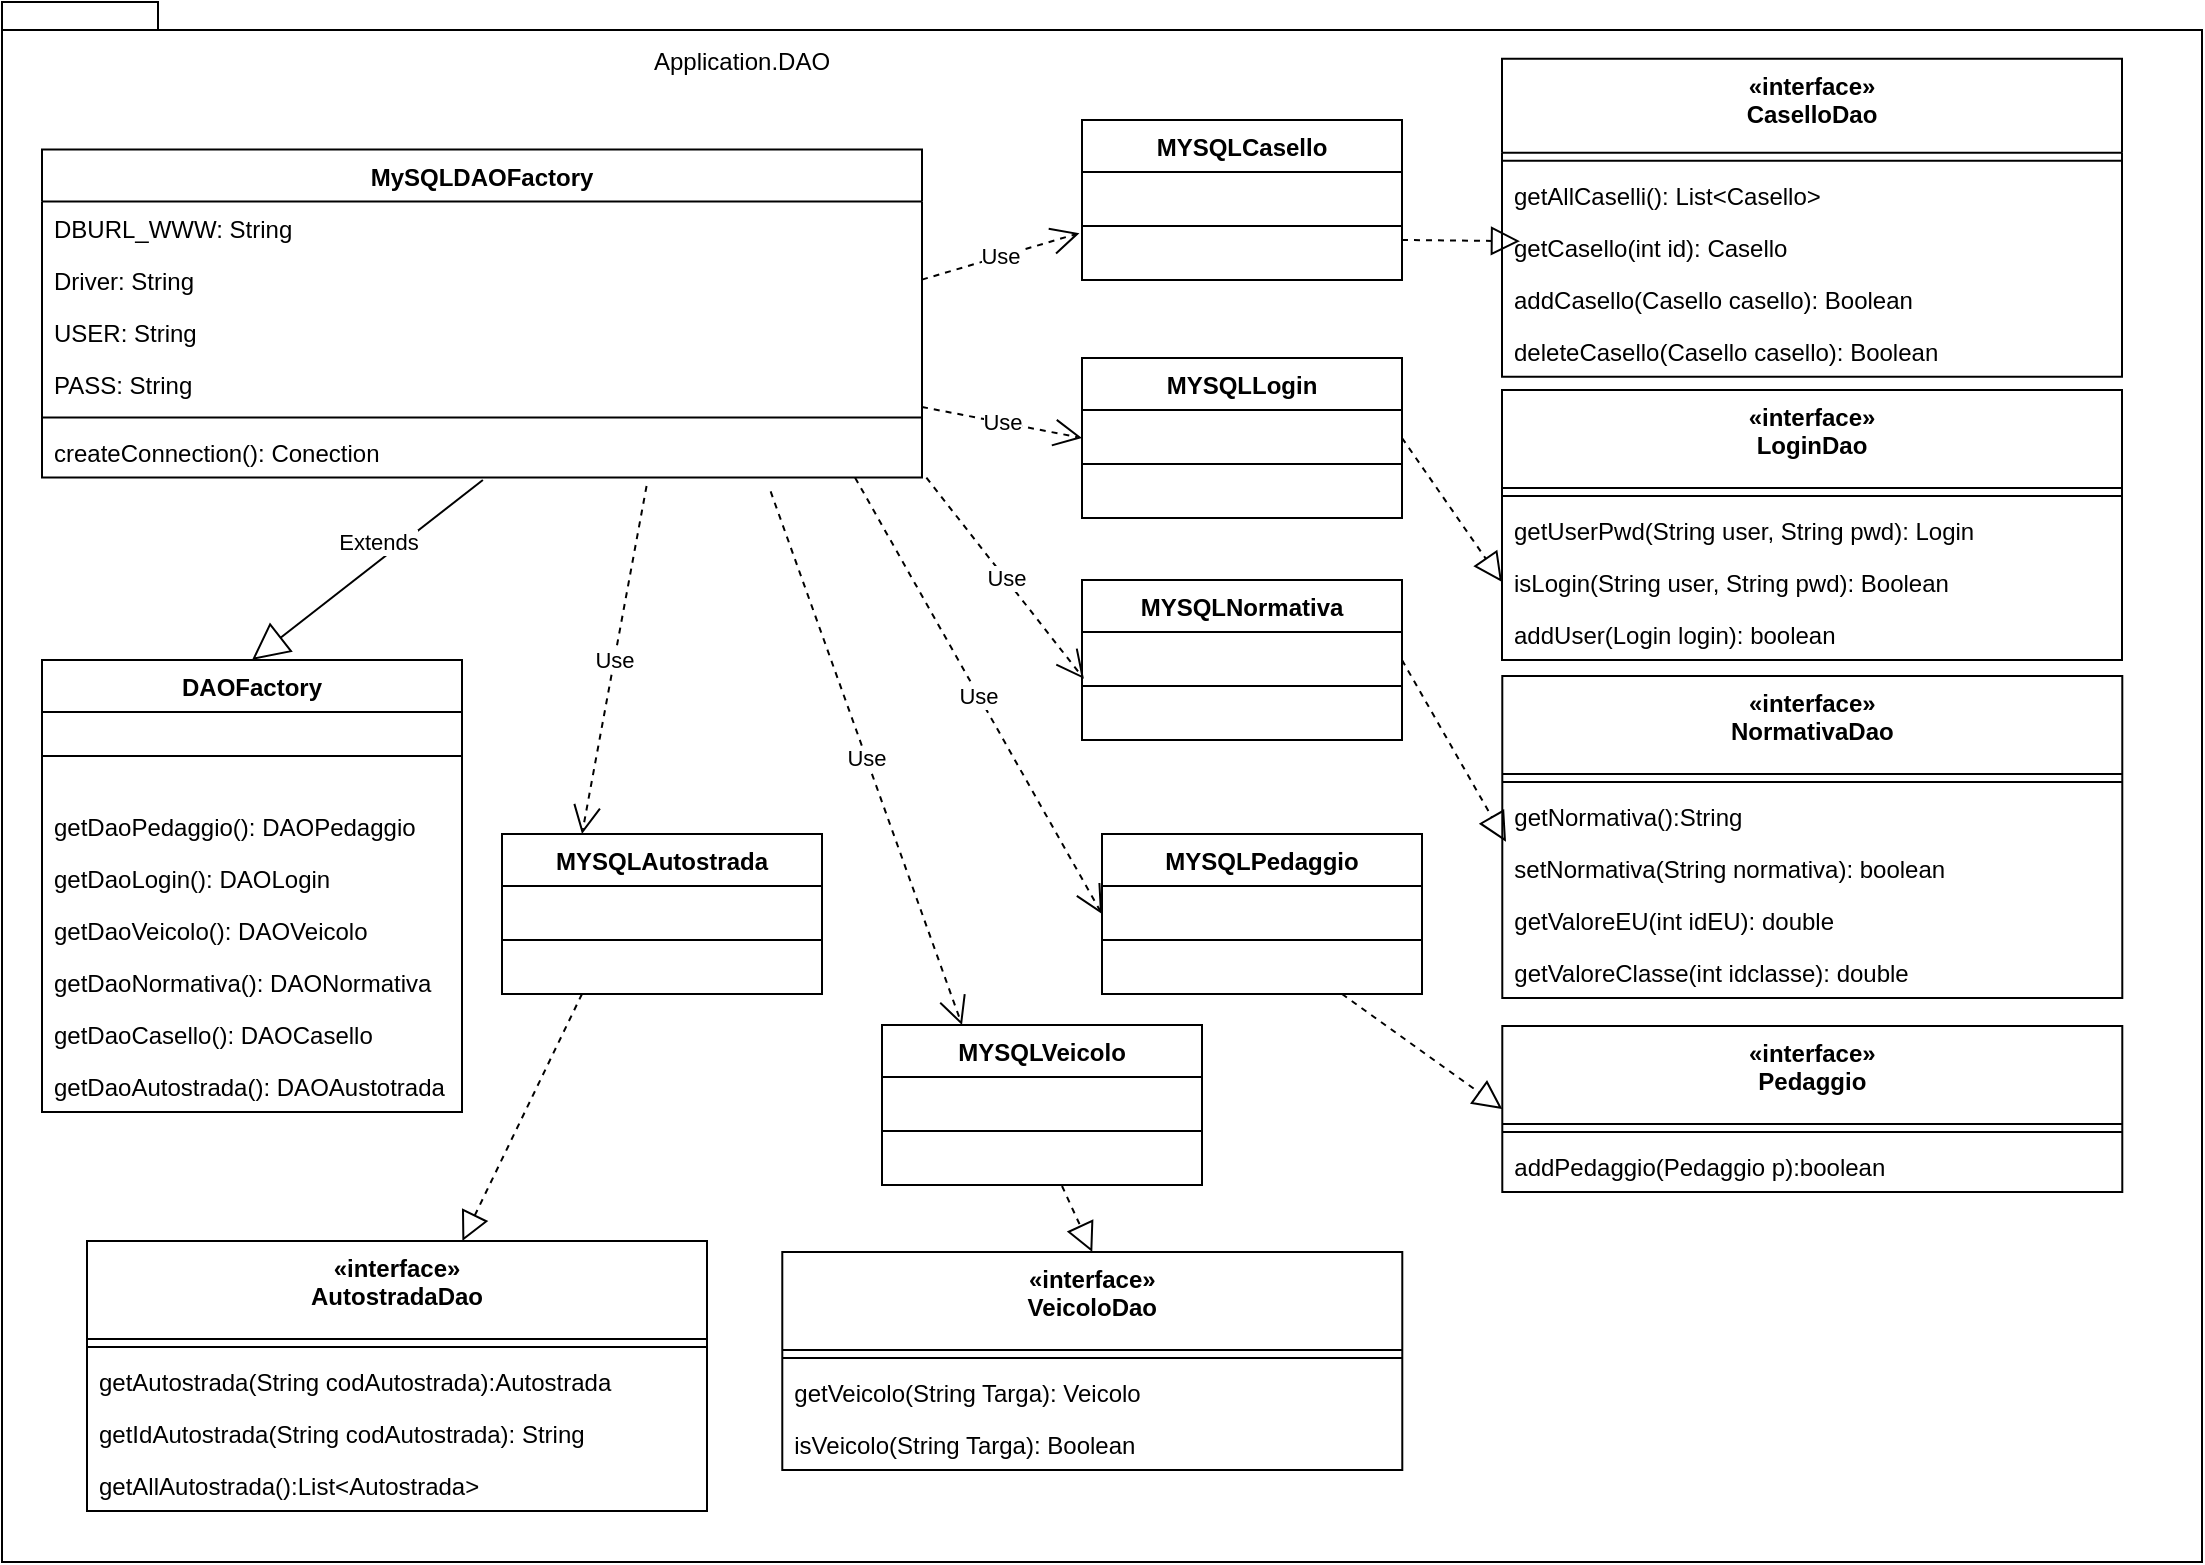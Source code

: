 <mxfile version="11.0.5" type="device"><diagram id="7dvtGzjbngp0CFDmLog4" name="Page-1"><mxGraphModel dx="1343" dy="701" grid="1" gridSize="10" guides="1" tooltips="1" connect="1" arrows="1" fold="1" page="1" pageScale="1" pageWidth="827" pageHeight="1169" math="0" shadow="0"><root><mxCell id="0"/><mxCell id="1" parent="0"/><mxCell id="u0FF4flgNz_m2kAnVrh7-1" value="" style="shape=folder;fontStyle=1;spacingTop=10;tabWidth=40;tabHeight=14;tabPosition=left;html=1;align=left;" parent="1" vertex="1"><mxGeometry x="60" y="70" width="1100" height="780" as="geometry"/></mxCell><mxCell id="u0FF4flgNz_m2kAnVrh7-2" value="Application.DAO" style="text;html=1;strokeColor=none;fillColor=none;align=center;verticalAlign=middle;whiteSpace=wrap;rounded=0;" parent="1" vertex="1"><mxGeometry x="410" y="90" width="40" height="20" as="geometry"/></mxCell><mxCell id="u0FF4flgNz_m2kAnVrh7-44" value="MySQLDAOFactory" style="swimlane;fontStyle=1;align=center;verticalAlign=top;childLayout=stackLayout;horizontal=1;startSize=26;horizontalStack=0;resizeParent=1;resizeParentMax=0;resizeLast=0;collapsible=1;marginBottom=0;" parent="1" vertex="1"><mxGeometry x="80" y="143.8" width="440" height="164" as="geometry"/></mxCell><mxCell id="u0FF4flgNz_m2kAnVrh7-45" value="DBURL_WWW: String" style="text;strokeColor=none;fillColor=none;align=left;verticalAlign=top;spacingLeft=4;spacingRight=4;overflow=hidden;rotatable=0;points=[[0,0.5],[1,0.5]];portConstraint=eastwest;" parent="u0FF4flgNz_m2kAnVrh7-44" vertex="1"><mxGeometry y="26" width="440" height="26" as="geometry"/></mxCell><mxCell id="LSUnrRt5r26_tsTlxtmJ-23" value="Driver: String" style="text;strokeColor=none;fillColor=none;align=left;verticalAlign=top;spacingLeft=4;spacingRight=4;overflow=hidden;rotatable=0;points=[[0,0.5],[1,0.5]];portConstraint=eastwest;" vertex="1" parent="u0FF4flgNz_m2kAnVrh7-44"><mxGeometry y="52" width="440" height="26" as="geometry"/></mxCell><mxCell id="LSUnrRt5r26_tsTlxtmJ-25" value="USER: String" style="text;strokeColor=none;fillColor=none;align=left;verticalAlign=top;spacingLeft=4;spacingRight=4;overflow=hidden;rotatable=0;points=[[0,0.5],[1,0.5]];portConstraint=eastwest;" vertex="1" parent="u0FF4flgNz_m2kAnVrh7-44"><mxGeometry y="78" width="440" height="26" as="geometry"/></mxCell><mxCell id="LSUnrRt5r26_tsTlxtmJ-24" value="PASS: String" style="text;strokeColor=none;fillColor=none;align=left;verticalAlign=top;spacingLeft=4;spacingRight=4;overflow=hidden;rotatable=0;points=[[0,0.5],[1,0.5]];portConstraint=eastwest;" vertex="1" parent="u0FF4flgNz_m2kAnVrh7-44"><mxGeometry y="104" width="440" height="26" as="geometry"/></mxCell><mxCell id="u0FF4flgNz_m2kAnVrh7-51" value="" style="line;strokeWidth=1;fillColor=none;align=left;verticalAlign=middle;spacingTop=-1;spacingLeft=3;spacingRight=3;rotatable=0;labelPosition=right;points=[];portConstraint=eastwest;" parent="u0FF4flgNz_m2kAnVrh7-44" vertex="1"><mxGeometry y="130" width="440" height="8" as="geometry"/></mxCell><mxCell id="LSUnrRt5r26_tsTlxtmJ-19" value="createConnection(): Conection" style="text;strokeColor=none;fillColor=none;align=left;verticalAlign=top;spacingLeft=4;spacingRight=4;overflow=hidden;rotatable=0;points=[[0,0.5],[1,0.5]];portConstraint=eastwest;" vertex="1" parent="u0FF4flgNz_m2kAnVrh7-44"><mxGeometry y="138" width="440" height="26" as="geometry"/></mxCell><mxCell id="u0FF4flgNz_m2kAnVrh7-53" value="DAOFactory" style="swimlane;fontStyle=1;align=center;verticalAlign=top;childLayout=stackLayout;horizontal=1;startSize=26;horizontalStack=0;resizeParent=1;resizeParentMax=0;resizeLast=0;collapsible=1;marginBottom=0;" parent="1" vertex="1"><mxGeometry x="80" y="399" width="210" height="226" as="geometry"/></mxCell><mxCell id="u0FF4flgNz_m2kAnVrh7-60" value="" style="line;strokeWidth=1;fillColor=none;align=left;verticalAlign=middle;spacingTop=-1;spacingLeft=3;spacingRight=3;rotatable=0;labelPosition=right;points=[];portConstraint=eastwest;" parent="u0FF4flgNz_m2kAnVrh7-53" vertex="1"><mxGeometry y="26" width="210" height="44" as="geometry"/></mxCell><mxCell id="LSUnrRt5r26_tsTlxtmJ-27" value="getDaoPedaggio(): DAOPedaggio" style="text;strokeColor=none;fillColor=none;align=left;verticalAlign=top;spacingLeft=4;spacingRight=4;overflow=hidden;rotatable=0;points=[[0,0.5],[1,0.5]];portConstraint=eastwest;" vertex="1" parent="u0FF4flgNz_m2kAnVrh7-53"><mxGeometry y="70" width="210" height="26" as="geometry"/></mxCell><mxCell id="LSUnrRt5r26_tsTlxtmJ-20" value="getDaoLogin(): DAOLogin" style="text;strokeColor=none;fillColor=none;align=left;verticalAlign=top;spacingLeft=4;spacingRight=4;overflow=hidden;rotatable=0;points=[[0,0.5],[1,0.5]];portConstraint=eastwest;" vertex="1" parent="u0FF4flgNz_m2kAnVrh7-53"><mxGeometry y="96" width="210" height="26" as="geometry"/></mxCell><mxCell id="LSUnrRt5r26_tsTlxtmJ-28" value="getDaoVeicolo(): DAOVeicolo" style="text;strokeColor=none;fillColor=none;align=left;verticalAlign=top;spacingLeft=4;spacingRight=4;overflow=hidden;rotatable=0;points=[[0,0.5],[1,0.5]];portConstraint=eastwest;" vertex="1" parent="u0FF4flgNz_m2kAnVrh7-53"><mxGeometry y="122" width="210" height="26" as="geometry"/></mxCell><mxCell id="LSUnrRt5r26_tsTlxtmJ-26" value="getDaoNormativa(): DAONormativa" style="text;strokeColor=none;fillColor=none;align=left;verticalAlign=top;spacingLeft=4;spacingRight=4;overflow=hidden;rotatable=0;points=[[0,0.5],[1,0.5]];portConstraint=eastwest;" vertex="1" parent="u0FF4flgNz_m2kAnVrh7-53"><mxGeometry y="148" width="210" height="26" as="geometry"/></mxCell><mxCell id="LSUnrRt5r26_tsTlxtmJ-29" value="getDaoCasello(): DAOCasello" style="text;strokeColor=none;fillColor=none;align=left;verticalAlign=top;spacingLeft=4;spacingRight=4;overflow=hidden;rotatable=0;points=[[0,0.5],[1,0.5]];portConstraint=eastwest;" vertex="1" parent="u0FF4flgNz_m2kAnVrh7-53"><mxGeometry y="174" width="210" height="26" as="geometry"/></mxCell><mxCell id="LSUnrRt5r26_tsTlxtmJ-22" value="getDaoAutostrada(): DAOAustotrada" style="text;strokeColor=none;fillColor=none;align=left;verticalAlign=top;spacingLeft=4;spacingRight=4;overflow=hidden;rotatable=0;points=[[0,0.5],[1,0.5]];portConstraint=eastwest;" vertex="1" parent="u0FF4flgNz_m2kAnVrh7-53"><mxGeometry y="200" width="210" height="26" as="geometry"/></mxCell><mxCell id="LSUnrRt5r26_tsTlxtmJ-31" value="Extends" style="endArrow=block;endSize=16;endFill=0;html=1;entryX=0.5;entryY=0;entryDx=0;entryDy=0;exitX=0.501;exitY=1.046;exitDx=0;exitDy=0;exitPerimeter=0;" edge="1" parent="1" source="LSUnrRt5r26_tsTlxtmJ-19" target="u0FF4flgNz_m2kAnVrh7-53"><mxGeometry x="-0.186" y="-7" width="160" relative="1" as="geometry"><mxPoint x="90" y="263.8" as="sourcePoint"/><mxPoint x="-5" y="81.8" as="targetPoint"/><Array as="points"/><mxPoint x="-1" as="offset"/></mxGeometry></mxCell><mxCell id="LSUnrRt5r26_tsTlxtmJ-39" value="MYSQLAutostrada" style="swimlane;fontStyle=1;align=center;verticalAlign=top;childLayout=stackLayout;horizontal=1;startSize=26;horizontalStack=0;resizeParent=1;resizeParentMax=0;resizeLast=0;collapsible=1;marginBottom=0;" vertex="1" parent="1"><mxGeometry x="310" y="486" width="160" height="80" as="geometry"/></mxCell><mxCell id="LSUnrRt5r26_tsTlxtmJ-41" value="" style="line;strokeWidth=1;fillColor=none;align=left;verticalAlign=middle;spacingTop=-1;spacingLeft=3;spacingRight=3;rotatable=0;labelPosition=right;points=[];portConstraint=eastwest;" vertex="1" parent="LSUnrRt5r26_tsTlxtmJ-39"><mxGeometry y="26" width="160" height="54" as="geometry"/></mxCell><mxCell id="LSUnrRt5r26_tsTlxtmJ-44" value="" style="endArrow=block;dashed=1;endFill=0;endSize=12;html=1;exitX=0.25;exitY=1;exitDx=0;exitDy=0;" edge="1" parent="1" source="LSUnrRt5r26_tsTlxtmJ-39" target="LSUnrRt5r26_tsTlxtmJ-49"><mxGeometry width="160" relative="1" as="geometry"><mxPoint x="410" y="570" as="sourcePoint"/><mxPoint x="680" y="440" as="targetPoint"/></mxGeometry></mxCell><mxCell id="LSUnrRt5r26_tsTlxtmJ-49" value="«interface»&#10;AutostradaDao" style="swimlane;fontStyle=1;align=center;verticalAlign=top;childLayout=stackLayout;horizontal=1;startSize=49;horizontalStack=0;resizeParent=1;resizeParentMax=0;resizeLast=0;collapsible=1;marginBottom=0;" vertex="1" parent="1"><mxGeometry x="102.5" y="689.5" width="310" height="135" as="geometry"/></mxCell><mxCell id="LSUnrRt5r26_tsTlxtmJ-51" value="" style="line;strokeWidth=1;fillColor=none;align=left;verticalAlign=middle;spacingTop=-1;spacingLeft=3;spacingRight=3;rotatable=0;labelPosition=right;points=[];portConstraint=eastwest;" vertex="1" parent="LSUnrRt5r26_tsTlxtmJ-49"><mxGeometry y="49" width="310" height="8" as="geometry"/></mxCell><mxCell id="LSUnrRt5r26_tsTlxtmJ-52" value="getAutostrada(String codAutostrada):Autostrada" style="text;strokeColor=none;fillColor=none;align=left;verticalAlign=top;spacingLeft=4;spacingRight=4;overflow=hidden;rotatable=0;points=[[0,0.5],[1,0.5]];portConstraint=eastwest;" vertex="1" parent="LSUnrRt5r26_tsTlxtmJ-49"><mxGeometry y="57" width="310" height="26" as="geometry"/></mxCell><mxCell id="LSUnrRt5r26_tsTlxtmJ-53" value="getIdAutostrada(String codAutostrada): String" style="text;strokeColor=none;fillColor=none;align=left;verticalAlign=top;spacingLeft=4;spacingRight=4;overflow=hidden;rotatable=0;points=[[0,0.5],[1,0.5]];portConstraint=eastwest;" vertex="1" parent="LSUnrRt5r26_tsTlxtmJ-49"><mxGeometry y="83" width="310" height="26" as="geometry"/></mxCell><mxCell id="LSUnrRt5r26_tsTlxtmJ-55" value="getAllAutostrada():List&lt;Autostrada&gt; " style="text;strokeColor=none;fillColor=none;align=left;verticalAlign=top;spacingLeft=4;spacingRight=4;overflow=hidden;rotatable=0;points=[[0,0.5],[1,0.5]];portConstraint=eastwest;" vertex="1" parent="LSUnrRt5r26_tsTlxtmJ-49"><mxGeometry y="109" width="310" height="26" as="geometry"/></mxCell><mxCell id="LSUnrRt5r26_tsTlxtmJ-54" value="Use" style="endArrow=open;endSize=12;dashed=1;html=1;exitX=0.687;exitY=1.162;exitDx=0;exitDy=0;exitPerimeter=0;entryX=0.25;entryY=0;entryDx=0;entryDy=0;" edge="1" parent="1" source="LSUnrRt5r26_tsTlxtmJ-19" target="LSUnrRt5r26_tsTlxtmJ-39"><mxGeometry width="160" relative="1" as="geometry"><mxPoint x="430" y="260" as="sourcePoint"/><mxPoint x="590" y="260" as="targetPoint"/></mxGeometry></mxCell><mxCell id="LSUnrRt5r26_tsTlxtmJ-56" value="MYSQLVeicolo" style="swimlane;fontStyle=1;align=center;verticalAlign=top;childLayout=stackLayout;horizontal=1;startSize=26;horizontalStack=0;resizeParent=1;resizeParentMax=0;resizeLast=0;collapsible=1;marginBottom=0;" vertex="1" parent="1"><mxGeometry x="500" y="581.5" width="160" height="80" as="geometry"/></mxCell><mxCell id="LSUnrRt5r26_tsTlxtmJ-57" value="" style="line;strokeWidth=1;fillColor=none;align=left;verticalAlign=middle;spacingTop=-1;spacingLeft=3;spacingRight=3;rotatable=0;labelPosition=right;points=[];portConstraint=eastwest;" vertex="1" parent="LSUnrRt5r26_tsTlxtmJ-56"><mxGeometry y="26" width="160" height="54" as="geometry"/></mxCell><mxCell id="LSUnrRt5r26_tsTlxtmJ-58" value="MYSQLPedaggio" style="swimlane;fontStyle=1;align=center;verticalAlign=top;childLayout=stackLayout;horizontal=1;startSize=26;horizontalStack=0;resizeParent=1;resizeParentMax=0;resizeLast=0;collapsible=1;marginBottom=0;" vertex="1" parent="1"><mxGeometry x="610" y="486" width="160" height="80" as="geometry"/></mxCell><mxCell id="LSUnrRt5r26_tsTlxtmJ-59" value="" style="line;strokeWidth=1;fillColor=none;align=left;verticalAlign=middle;spacingTop=-1;spacingLeft=3;spacingRight=3;rotatable=0;labelPosition=right;points=[];portConstraint=eastwest;" vertex="1" parent="LSUnrRt5r26_tsTlxtmJ-58"><mxGeometry y="26" width="160" height="54" as="geometry"/></mxCell><mxCell id="LSUnrRt5r26_tsTlxtmJ-60" value="MYSQLNormativa" style="swimlane;fontStyle=1;align=center;verticalAlign=top;childLayout=stackLayout;horizontal=1;startSize=26;horizontalStack=0;resizeParent=1;resizeParentMax=0;resizeLast=0;collapsible=1;marginBottom=0;" vertex="1" parent="1"><mxGeometry x="600" y="359" width="160" height="80" as="geometry"/></mxCell><mxCell id="LSUnrRt5r26_tsTlxtmJ-61" value="" style="line;strokeWidth=1;fillColor=none;align=left;verticalAlign=middle;spacingTop=-1;spacingLeft=3;spacingRight=3;rotatable=0;labelPosition=right;points=[];portConstraint=eastwest;" vertex="1" parent="LSUnrRt5r26_tsTlxtmJ-60"><mxGeometry y="26" width="160" height="54" as="geometry"/></mxCell><mxCell id="LSUnrRt5r26_tsTlxtmJ-62" value="MYSQLLogin" style="swimlane;fontStyle=1;align=center;verticalAlign=top;childLayout=stackLayout;horizontal=1;startSize=26;horizontalStack=0;resizeParent=1;resizeParentMax=0;resizeLast=0;collapsible=1;marginBottom=0;" vertex="1" parent="1"><mxGeometry x="600" y="248" width="160" height="80" as="geometry"/></mxCell><mxCell id="LSUnrRt5r26_tsTlxtmJ-66" value="Use" style="endArrow=open;endSize=12;dashed=1;html=1;entryX=0;entryY=0.5;entryDx=0;entryDy=0;" edge="1" parent="LSUnrRt5r26_tsTlxtmJ-62" target="LSUnrRt5r26_tsTlxtmJ-62"><mxGeometry width="160" relative="1" as="geometry"><mxPoint x="-80" y="24.5" as="sourcePoint"/><mxPoint x="80" y="24.5" as="targetPoint"/></mxGeometry></mxCell><mxCell id="LSUnrRt5r26_tsTlxtmJ-63" value="" style="line;strokeWidth=1;fillColor=none;align=left;verticalAlign=middle;spacingTop=-1;spacingLeft=3;spacingRight=3;rotatable=0;labelPosition=right;points=[];portConstraint=eastwest;" vertex="1" parent="LSUnrRt5r26_tsTlxtmJ-62"><mxGeometry y="26" width="160" height="54" as="geometry"/></mxCell><mxCell id="LSUnrRt5r26_tsTlxtmJ-64" value="MYSQLCasello" style="swimlane;fontStyle=1;align=center;verticalAlign=top;childLayout=stackLayout;horizontal=1;startSize=26;horizontalStack=0;resizeParent=1;resizeParentMax=0;resizeLast=0;collapsible=1;marginBottom=0;" vertex="1" parent="1"><mxGeometry x="600" y="129" width="160" height="80" as="geometry"/></mxCell><mxCell id="LSUnrRt5r26_tsTlxtmJ-65" value="" style="line;strokeWidth=1;fillColor=none;align=left;verticalAlign=middle;spacingTop=-1;spacingLeft=3;spacingRight=3;rotatable=0;labelPosition=right;points=[];portConstraint=eastwest;" vertex="1" parent="LSUnrRt5r26_tsTlxtmJ-64"><mxGeometry y="26" width="160" height="54" as="geometry"/></mxCell><mxCell id="LSUnrRt5r26_tsTlxtmJ-77" value="Use" style="endArrow=open;endSize=12;dashed=1;html=1;exitX=1.005;exitY=1.002;exitDx=0;exitDy=0;exitPerimeter=0;entryX=0.006;entryY=0.434;entryDx=0;entryDy=0;entryPerimeter=0;" edge="1" parent="1" source="LSUnrRt5r26_tsTlxtmJ-19" target="LSUnrRt5r26_tsTlxtmJ-61"><mxGeometry width="160" relative="1" as="geometry"><mxPoint x="412.5" y="350" as="sourcePoint"/><mxPoint x="572.5" y="350" as="targetPoint"/></mxGeometry></mxCell><mxCell id="LSUnrRt5r26_tsTlxtmJ-78" value="Use" style="endArrow=open;endSize=12;dashed=1;html=1;exitX=0.924;exitY=1.002;exitDx=0;exitDy=0;exitPerimeter=0;entryX=0;entryY=0.5;entryDx=0;entryDy=0;" edge="1" parent="1" source="LSUnrRt5r26_tsTlxtmJ-19" target="LSUnrRt5r26_tsTlxtmJ-58"><mxGeometry width="160" relative="1" as="geometry"><mxPoint x="450" y="390" as="sourcePoint"/><mxPoint x="610" y="390" as="targetPoint"/></mxGeometry></mxCell><mxCell id="LSUnrRt5r26_tsTlxtmJ-79" value="Use" style="endArrow=open;endSize=12;dashed=1;html=1;exitX=0.828;exitY=1.266;exitDx=0;exitDy=0;exitPerimeter=0;entryX=0.25;entryY=0;entryDx=0;entryDy=0;" edge="1" parent="1" source="LSUnrRt5r26_tsTlxtmJ-19" target="LSUnrRt5r26_tsTlxtmJ-56"><mxGeometry width="160" relative="1" as="geometry"><mxPoint x="460" y="400" as="sourcePoint"/><mxPoint x="620" y="400" as="targetPoint"/></mxGeometry></mxCell><mxCell id="LSUnrRt5r26_tsTlxtmJ-80" value="Use" style="endArrow=open;endSize=12;dashed=1;html=1;exitX=1;exitY=0.5;exitDx=0;exitDy=0;entryX=-0.008;entryY=0.566;entryDx=0;entryDy=0;entryPerimeter=0;" edge="1" parent="1" source="LSUnrRt5r26_tsTlxtmJ-23" target="LSUnrRt5r26_tsTlxtmJ-65"><mxGeometry width="160" relative="1" as="geometry"><mxPoint x="520" y="209" as="sourcePoint"/><mxPoint x="680" y="209" as="targetPoint"/><Array as="points"/></mxGeometry></mxCell><mxCell id="LSUnrRt5r26_tsTlxtmJ-81" value="«interface»&#10;NormativaDao" style="swimlane;fontStyle=1;align=center;verticalAlign=top;childLayout=stackLayout;horizontal=1;startSize=49;horizontalStack=0;resizeParent=1;resizeParentMax=0;resizeLast=0;collapsible=1;marginBottom=0;" vertex="1" parent="1"><mxGeometry x="810.143" y="407" width="310" height="161" as="geometry"/></mxCell><mxCell id="LSUnrRt5r26_tsTlxtmJ-82" value="" style="line;strokeWidth=1;fillColor=none;align=left;verticalAlign=middle;spacingTop=-1;spacingLeft=3;spacingRight=3;rotatable=0;labelPosition=right;points=[];portConstraint=eastwest;" vertex="1" parent="LSUnrRt5r26_tsTlxtmJ-81"><mxGeometry y="49" width="310" height="8" as="geometry"/></mxCell><mxCell id="LSUnrRt5r26_tsTlxtmJ-83" value="getNormativa():String" style="text;strokeColor=none;fillColor=none;align=left;verticalAlign=top;spacingLeft=4;spacingRight=4;overflow=hidden;rotatable=0;points=[[0,0.5],[1,0.5]];portConstraint=eastwest;" vertex="1" parent="LSUnrRt5r26_tsTlxtmJ-81"><mxGeometry y="57" width="310" height="26" as="geometry"/></mxCell><mxCell id="LSUnrRt5r26_tsTlxtmJ-84" value="setNormativa(String normativa): boolean" style="text;strokeColor=none;fillColor=none;align=left;verticalAlign=top;spacingLeft=4;spacingRight=4;overflow=hidden;rotatable=0;points=[[0,0.5],[1,0.5]];portConstraint=eastwest;" vertex="1" parent="LSUnrRt5r26_tsTlxtmJ-81"><mxGeometry y="83" width="310" height="26" as="geometry"/></mxCell><mxCell id="LSUnrRt5r26_tsTlxtmJ-113" value="getValoreEU(int idEU): double" style="text;strokeColor=none;fillColor=none;align=left;verticalAlign=top;spacingLeft=4;spacingRight=4;overflow=hidden;rotatable=0;points=[[0,0.5],[1,0.5]];portConstraint=eastwest;" vertex="1" parent="LSUnrRt5r26_tsTlxtmJ-81"><mxGeometry y="109" width="310" height="26" as="geometry"/></mxCell><mxCell id="LSUnrRt5r26_tsTlxtmJ-85" value="getValoreClasse(int idclasse): double" style="text;strokeColor=none;fillColor=none;align=left;verticalAlign=top;spacingLeft=4;spacingRight=4;overflow=hidden;rotatable=0;points=[[0,0.5],[1,0.5]];portConstraint=eastwest;" vertex="1" parent="LSUnrRt5r26_tsTlxtmJ-81"><mxGeometry y="135" width="310" height="26" as="geometry"/></mxCell><mxCell id="LSUnrRt5r26_tsTlxtmJ-86" value="«interface»&#10;LoginDao" style="swimlane;fontStyle=1;align=center;verticalAlign=top;childLayout=stackLayout;horizontal=1;startSize=49;horizontalStack=0;resizeParent=1;resizeParentMax=0;resizeLast=0;collapsible=1;marginBottom=0;" vertex="1" parent="1"><mxGeometry x="810" y="264.0" width="310" height="135" as="geometry"/></mxCell><mxCell id="LSUnrRt5r26_tsTlxtmJ-87" value="" style="line;strokeWidth=1;fillColor=none;align=left;verticalAlign=middle;spacingTop=-1;spacingLeft=3;spacingRight=3;rotatable=0;labelPosition=right;points=[];portConstraint=eastwest;" vertex="1" parent="LSUnrRt5r26_tsTlxtmJ-86"><mxGeometry y="49" width="310" height="8" as="geometry"/></mxCell><mxCell id="LSUnrRt5r26_tsTlxtmJ-88" value="getUserPwd(String user, String pwd): Login" style="text;strokeColor=none;fillColor=none;align=left;verticalAlign=top;spacingLeft=4;spacingRight=4;overflow=hidden;rotatable=0;points=[[0,0.5],[1,0.5]];portConstraint=eastwest;" vertex="1" parent="LSUnrRt5r26_tsTlxtmJ-86"><mxGeometry y="57" width="310" height="26" as="geometry"/></mxCell><mxCell id="LSUnrRt5r26_tsTlxtmJ-89" value="isLogin(String user, String pwd): Boolean" style="text;strokeColor=none;fillColor=none;align=left;verticalAlign=top;spacingLeft=4;spacingRight=4;overflow=hidden;rotatable=0;points=[[0,0.5],[1,0.5]];portConstraint=eastwest;" vertex="1" parent="LSUnrRt5r26_tsTlxtmJ-86"><mxGeometry y="83" width="310" height="26" as="geometry"/></mxCell><mxCell id="LSUnrRt5r26_tsTlxtmJ-90" value="addUser(Login login): boolean" style="text;strokeColor=none;fillColor=none;align=left;verticalAlign=top;spacingLeft=4;spacingRight=4;overflow=hidden;rotatable=0;points=[[0,0.5],[1,0.5]];portConstraint=eastwest;" vertex="1" parent="LSUnrRt5r26_tsTlxtmJ-86"><mxGeometry y="109" width="310" height="26" as="geometry"/></mxCell><mxCell id="LSUnrRt5r26_tsTlxtmJ-91" value="«interface»&#10;CaselloDao" style="swimlane;fontStyle=1;align=center;verticalAlign=top;childLayout=stackLayout;horizontal=1;startSize=47;horizontalStack=0;resizeParent=1;resizeParentMax=0;resizeLast=0;collapsible=1;marginBottom=0;" vertex="1" parent="1"><mxGeometry x="810" y="98.429" width="310" height="159" as="geometry"/></mxCell><mxCell id="LSUnrRt5r26_tsTlxtmJ-92" value="" style="line;strokeWidth=1;fillColor=none;align=left;verticalAlign=middle;spacingTop=-1;spacingLeft=3;spacingRight=3;rotatable=0;labelPosition=right;points=[];portConstraint=eastwest;" vertex="1" parent="LSUnrRt5r26_tsTlxtmJ-91"><mxGeometry y="47" width="310" height="8" as="geometry"/></mxCell><mxCell id="LSUnrRt5r26_tsTlxtmJ-93" value="getAllCaselli(): List&lt;Casello&gt;" style="text;strokeColor=none;fillColor=none;align=left;verticalAlign=top;spacingLeft=4;spacingRight=4;overflow=hidden;rotatable=0;points=[[0,0.5],[1,0.5]];portConstraint=eastwest;" vertex="1" parent="LSUnrRt5r26_tsTlxtmJ-91"><mxGeometry y="55" width="310" height="26" as="geometry"/></mxCell><mxCell id="LSUnrRt5r26_tsTlxtmJ-94" value="getCasello(int id): Casello" style="text;strokeColor=none;fillColor=none;align=left;verticalAlign=top;spacingLeft=4;spacingRight=4;overflow=hidden;rotatable=0;points=[[0,0.5],[1,0.5]];portConstraint=eastwest;" vertex="1" parent="LSUnrRt5r26_tsTlxtmJ-91"><mxGeometry y="81" width="310" height="26" as="geometry"/></mxCell><mxCell id="LSUnrRt5r26_tsTlxtmJ-112" value="addCasello(Casello casello): Boolean" style="text;strokeColor=none;fillColor=none;align=left;verticalAlign=top;spacingLeft=4;spacingRight=4;overflow=hidden;rotatable=0;points=[[0,0.5],[1,0.5]];portConstraint=eastwest;" vertex="1" parent="LSUnrRt5r26_tsTlxtmJ-91"><mxGeometry y="107" width="310" height="26" as="geometry"/></mxCell><mxCell id="LSUnrRt5r26_tsTlxtmJ-111" value="deleteCasello(Casello casello): Boolean" style="text;strokeColor=none;fillColor=none;align=left;verticalAlign=top;spacingLeft=4;spacingRight=4;overflow=hidden;rotatable=0;points=[[0,0.5],[1,0.5]];portConstraint=eastwest;" vertex="1" parent="LSUnrRt5r26_tsTlxtmJ-91"><mxGeometry y="133" width="310" height="26" as="geometry"/></mxCell><mxCell id="LSUnrRt5r26_tsTlxtmJ-96" value="«interface»&#10;Pedaggio" style="swimlane;fontStyle=1;align=center;verticalAlign=top;childLayout=stackLayout;horizontal=1;startSize=49;horizontalStack=0;resizeParent=1;resizeParentMax=0;resizeLast=0;collapsible=1;marginBottom=0;" vertex="1" parent="1"><mxGeometry x="810.143" y="582" width="310" height="83" as="geometry"/></mxCell><mxCell id="LSUnrRt5r26_tsTlxtmJ-97" value="" style="line;strokeWidth=1;fillColor=none;align=left;verticalAlign=middle;spacingTop=-1;spacingLeft=3;spacingRight=3;rotatable=0;labelPosition=right;points=[];portConstraint=eastwest;" vertex="1" parent="LSUnrRt5r26_tsTlxtmJ-96"><mxGeometry y="49" width="310" height="8" as="geometry"/></mxCell><mxCell id="LSUnrRt5r26_tsTlxtmJ-98" value="addPedaggio(Pedaggio p):boolean" style="text;strokeColor=none;fillColor=none;align=left;verticalAlign=top;spacingLeft=4;spacingRight=4;overflow=hidden;rotatable=0;points=[[0,0.5],[1,0.5]];portConstraint=eastwest;" vertex="1" parent="LSUnrRt5r26_tsTlxtmJ-96"><mxGeometry y="57" width="310" height="26" as="geometry"/></mxCell><mxCell id="LSUnrRt5r26_tsTlxtmJ-101" value="«interface»&#10;VeicoloDao" style="swimlane;fontStyle=1;align=center;verticalAlign=top;childLayout=stackLayout;horizontal=1;startSize=49;horizontalStack=0;resizeParent=1;resizeParentMax=0;resizeLast=0;collapsible=1;marginBottom=0;" vertex="1" parent="1"><mxGeometry x="450.143" y="695" width="310" height="109" as="geometry"/></mxCell><mxCell id="LSUnrRt5r26_tsTlxtmJ-102" value="" style="line;strokeWidth=1;fillColor=none;align=left;verticalAlign=middle;spacingTop=-1;spacingLeft=3;spacingRight=3;rotatable=0;labelPosition=right;points=[];portConstraint=eastwest;" vertex="1" parent="LSUnrRt5r26_tsTlxtmJ-101"><mxGeometry y="49" width="310" height="8" as="geometry"/></mxCell><mxCell id="LSUnrRt5r26_tsTlxtmJ-103" value="getVeicolo(String Targa): Veicolo" style="text;strokeColor=none;fillColor=none;align=left;verticalAlign=top;spacingLeft=4;spacingRight=4;overflow=hidden;rotatable=0;points=[[0,0.5],[1,0.5]];portConstraint=eastwest;" vertex="1" parent="LSUnrRt5r26_tsTlxtmJ-101"><mxGeometry y="57" width="310" height="26" as="geometry"/></mxCell><mxCell id="LSUnrRt5r26_tsTlxtmJ-104" value="isVeicolo(String Targa): Boolean" style="text;strokeColor=none;fillColor=none;align=left;verticalAlign=top;spacingLeft=4;spacingRight=4;overflow=hidden;rotatable=0;points=[[0,0.5],[1,0.5]];portConstraint=eastwest;" vertex="1" parent="LSUnrRt5r26_tsTlxtmJ-101"><mxGeometry y="83" width="310" height="26" as="geometry"/></mxCell><mxCell id="LSUnrRt5r26_tsTlxtmJ-106" value="" style="endArrow=block;dashed=1;endFill=0;endSize=12;html=1;entryX=0.5;entryY=0;entryDx=0;entryDy=0;" edge="1" parent="1" target="LSUnrRt5r26_tsTlxtmJ-101"><mxGeometry width="160" relative="1" as="geometry"><mxPoint x="590" y="662" as="sourcePoint"/><mxPoint x="300.19" y="699.5" as="targetPoint"/></mxGeometry></mxCell><mxCell id="LSUnrRt5r26_tsTlxtmJ-107" value="" style="endArrow=block;dashed=1;endFill=0;endSize=12;html=1;exitX=1;exitY=0.5;exitDx=0;exitDy=0;entryX=0.006;entryY=0.995;entryDx=0;entryDy=0;entryPerimeter=0;" edge="1" parent="1" source="LSUnrRt5r26_tsTlxtmJ-60" target="LSUnrRt5r26_tsTlxtmJ-83"><mxGeometry width="160" relative="1" as="geometry"><mxPoint x="370" y="586" as="sourcePoint"/><mxPoint x="310.19" y="709.5" as="targetPoint"/></mxGeometry></mxCell><mxCell id="LSUnrRt5r26_tsTlxtmJ-108" value="" style="endArrow=block;dashed=1;endFill=0;endSize=12;html=1;exitX=0.75;exitY=1;exitDx=0;exitDy=0;entryX=0;entryY=0.5;entryDx=0;entryDy=0;" edge="1" parent="1" source="LSUnrRt5r26_tsTlxtmJ-58" target="LSUnrRt5r26_tsTlxtmJ-96"><mxGeometry width="160" relative="1" as="geometry"><mxPoint x="827" y="508.5" as="sourcePoint"/><mxPoint x="808.593" y="665.572" as="targetPoint"/><Array as="points"/></mxGeometry></mxCell><mxCell id="LSUnrRt5r26_tsTlxtmJ-109" value="" style="endArrow=block;dashed=1;endFill=0;endSize=12;html=1;exitX=1;exitY=0.5;exitDx=0;exitDy=0;entryX=0;entryY=0.5;entryDx=0;entryDy=0;" edge="1" parent="1" source="LSUnrRt5r26_tsTlxtmJ-62" target="LSUnrRt5r26_tsTlxtmJ-89"><mxGeometry width="160" relative="1" as="geometry"><mxPoint x="400" y="594.5" as="sourcePoint"/><mxPoint x="340.19" y="718" as="targetPoint"/></mxGeometry></mxCell><mxCell id="LSUnrRt5r26_tsTlxtmJ-110" value="" style="endArrow=block;dashed=1;endFill=0;endSize=12;html=1;exitX=1;exitY=0.75;exitDx=0;exitDy=0;entryX=0.029;entryY=-0.052;entryDx=0;entryDy=0;entryPerimeter=0;" edge="1" parent="1" source="LSUnrRt5r26_tsTlxtmJ-64"><mxGeometry width="160" relative="1" as="geometry"><mxPoint x="830" y="232" as="sourcePoint"/><mxPoint x="818.99" y="189.577" as="targetPoint"/></mxGeometry></mxCell></root></mxGraphModel></diagram></mxfile>